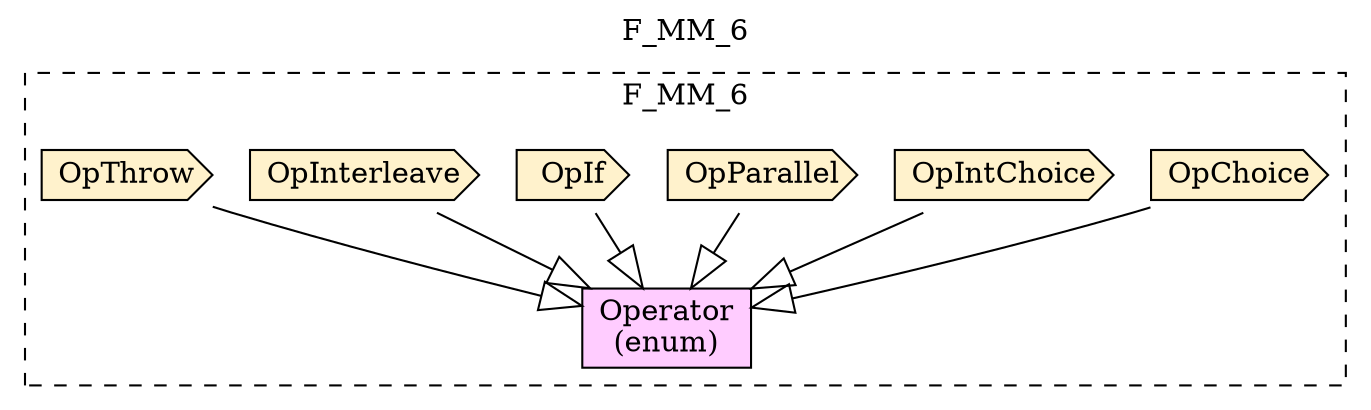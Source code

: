 digraph {graph[label=F_MM_6,labelloc=tl,labelfontsize=12];
subgraph cluster_F_MM_6{style=dashed;label=F_MM_6;
"Operator"[shape=record,fillcolor="#FFCCFF",style = filled,label="Operator\l(enum)"];
"OpChoice"[shape=cds,fillcolor="#FFF2CC",style = filled,label="OpChoice"];
"OpIntChoice"[shape=cds,fillcolor="#FFF2CC",style = filled,label="OpIntChoice"];
"OpParallel"[shape=cds,fillcolor="#FFF2CC",style = filled,label="OpParallel"];
"OpIf"[shape=cds,fillcolor="#FFF2CC",style = filled,label="OpIf"];
"OpInterleave"[shape=cds,fillcolor="#FFF2CC",style = filled,label="OpInterleave"];
"OpThrow"[shape=cds,fillcolor="#FFF2CC",style = filled,label="OpThrow"];

"OpChoice"->"Operator"[arrowhead=onormal,arrowsize=2.0];
"OpIntChoice"->"Operator"[arrowhead=onormal,arrowsize=2.0];
"OpParallel"->"Operator"[arrowhead=onormal,arrowsize=2.0];
"OpIf"->"Operator"[arrowhead=onormal,arrowsize=2.0];
"OpInterleave"->"Operator"[arrowhead=onormal,arrowsize=2.0];
"OpThrow"->"Operator"[arrowhead=onormal,arrowsize=2.0];

}
}